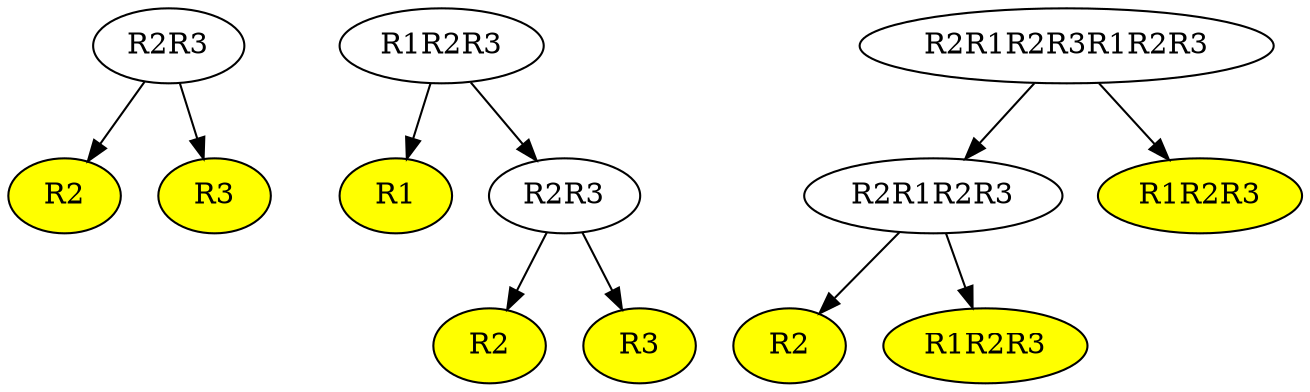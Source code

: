 digraph G {
1[label=R2R3];
2[label=R2];
1->2
3[label=R3];
1->3
2[style=filled, fillcolor=yellow];
3[style=filled, fillcolor=yellow];
101[label=R1R2R3];
202[label=R1];
101->202
203[label=R2R3];
101->203
202[style=filled, fillcolor=yellow];
406[label=R2];
203->406
407[label=R3];
203->407
406[style=filled, fillcolor=yellow];
407[style=filled, fillcolor=yellow];
201[label=R2R1R2R3R1R2R3];
402[label=R2R1R2R3];
201->402
403[label=R1R2R3];
201->403
804[label=R2];
402->804
805[label=R1R2R3];
402->805
804[style=filled, fillcolor=yellow];
805[style=filled, fillcolor=yellow];
403[style=filled, fillcolor=yellow];
}